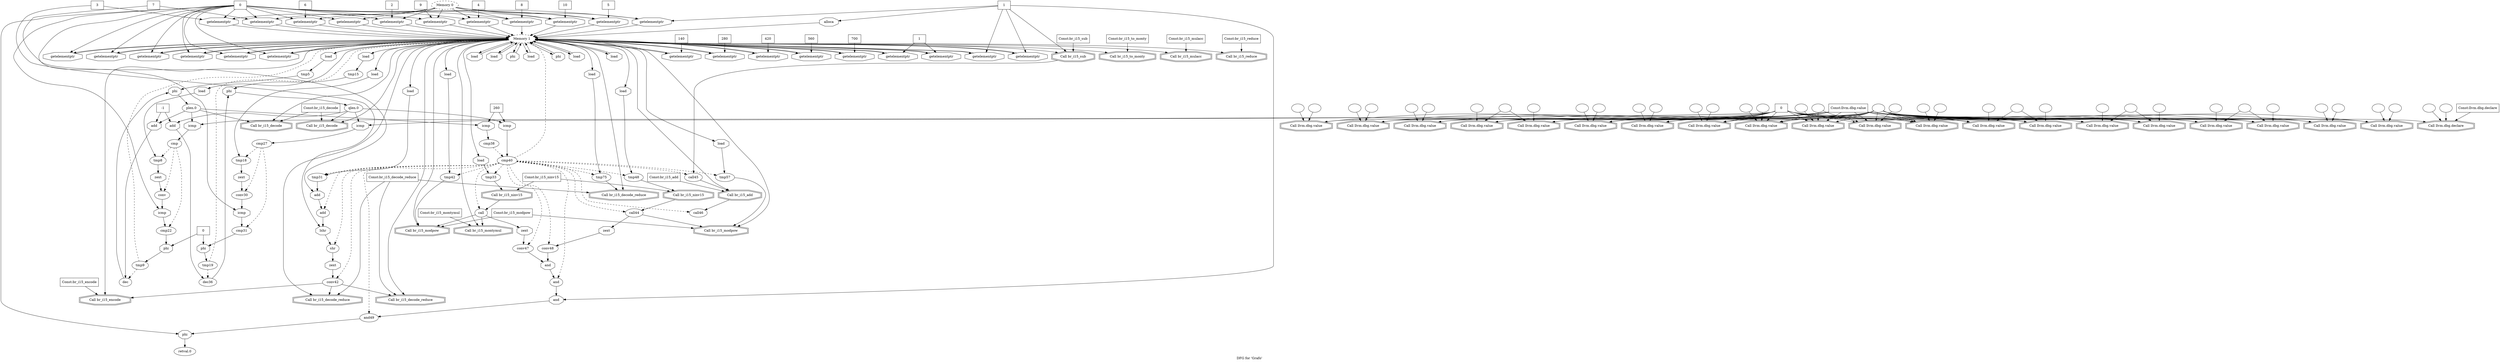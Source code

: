 digraph "DFG for 'Grafo'  "{
label="DFG for 'Grafo' ";
node_0[shape=ellipse,style=dashed,label="Memory 1"]
node_16[shape=octagon,style=solid,label="getelementptr"]
"node_0"->"node_16"
node_21[shape=octagon,style=solid,label="getelementptr"]
"node_0"->"node_21"
node_22[shape=octagon,style=solid,label="getelementptr"]
"node_0"->"node_22"
node_27[shape=octagon,style=solid,label="getelementptr"]
"node_0"->"node_27"
node_28[shape=octagon,style=solid,label="getelementptr"]
"node_0"->"node_28"
node_33[shape=octagon,style=solid,label="getelementptr"]
"node_0"->"node_33"
node_34[shape=octagon,style=solid,label="getelementptr"]
"node_0"->"node_34"
node_39[shape=octagon,style=solid,label="getelementptr"]
"node_0"->"node_39"
node_40[shape=octagon,style=solid,label="getelementptr"]
"node_0"->"node_40"
node_45[shape=octagon,style=solid,label="getelementptr"]
"node_0"->"node_45"
node_46[shape=octagon,style=solid,label="getelementptr"]
"node_0"->"node_46"
node_55[shape=octagon,style=solid,label="load"]
"node_0"->"node_55"
node_90[shape=octagon,style=solid,label="load"]
"node_0"->"node_90"
node_62[shape=octagon,style=solid,label="load"]
"node_0"->"node_62"
node_66[shape=octagon,style=solid,label="phi"]
"node_0"->"node_66"
node_67[shape=octagon,style=solid,label="getelementptr"]
"node_0"->"node_67"
node_76[shape=octagon,style=solid,label="load"]
"node_0"->"node_76"
node_187[shape=doubleoctagon,style=solid,label="Call br_i15_to_monty"]
"node_0"->"node_187"
node_191[shape=octagon,style=solid,label="load"]
"node_0"->"node_191"
node_97[shape=octagon,style=solid,label="load"]
"node_0"->"node_97"
node_101[shape=octagon,style=solid,label="phi"]
"node_0"->"node_101"
node_102[shape=octagon,style=solid,label="getelementptr"]
"node_0"->"node_102"
node_199[shape=doubleoctagon,style=solid,label="Call br_i15_mulacc"]
"node_0"->"node_199"
node_201[shape=doubleoctagon,style=solid,label="Call br_i15_encode"]
"node_0"->"node_201"
node_110[shape=octagon,style=solid,label="load"]
"node_0"->"node_110"
node_126[shape=doubleoctagon,style=solid,label="Call br_i15_decode"]
"node_0"->"node_126"
node_128[shape=doubleoctagon,style=solid,label="Call br_i15_decode"]
"node_0"->"node_128"
node_131[shape=octagon,style=solid,label="load"]
"node_0"->"node_131"
node_142[shape=octagon,style=solid,label="getelementptr"]
"node_0"->"node_142"
node_145[shape=octagon,style=solid,label="load"]
"node_0"->"node_145"
node_152[shape=doubleoctagon,style=solid,label="Call br_i15_decode_reduce"]
"node_0"->"node_152"
node_156[shape=octagon,style=solid,label="load"]
"node_0"->"node_156"
node_160[shape=octagon,style=solid,label="load"]
"node_0"->"node_160"
node_161[shape=doubleoctagon,style=solid,label="Call br_i15_modpow"]
"node_0"->"node_161"
node_163[shape=octagon,style=solid,label="getelementptr"]
"node_0"->"node_163"
node_165[shape=octagon,style=solid,label="load"]
"node_0"->"node_165"
node_171[shape=doubleoctagon,style=solid,label="Call br_i15_decode_reduce"]
"node_0"->"node_171"
node_173[shape=octagon,style=solid,label="load"]
"node_0"->"node_173"
node_177[shape=octagon,style=solid,label="load"]
"node_0"->"node_177"
node_178[shape=doubleoctagon,style=solid,label="Call br_i15_modpow"]
"node_0"->"node_178"
node_179[shape=doubleoctagon,style=solid,label="Call br_i15_reduce"]
"node_0"->"node_179"
node_182[shape=doubleoctagon,style=solid,label="Call br_i15_sub"]
"node_0"->"node_182"
node_185[shape=doubleoctagon,style=solid,label="Call br_i15_add"]
"node_0"->"node_185"
node_195[shape=octagon,style=solid,label="load"]
"node_0"->"node_195"
node_196[shape=doubleoctagon,style=solid,label="Call br_i15_decode_reduce"]
"node_0"->"node_196"
node_197[shape=doubleoctagon,style=solid,label="Call br_i15_montymul"]
"node_0"->"node_197"
node_1[shape=octagon,style=solid,label="alloca"]
"node_1"->"node_0"
node_2[shape=box,style=solid,label="1"]
"node_2"->"node_1"
node_53[shape=octagon,style=solid,label="getelementptr"]
"node_2"->"node_53"
"node_2"->"node_67"
"node_2"->"node_102"
"node_2"->"node_182"
node_210[shape=octagon,style=solid,label="and"]
"node_2"->"node_210"
node_105[shape=ellipse,style=solid,label="dec36"]
node_104[shape=octagon,style=solid,label="phi"]
"node_105"->"node_104"
node_106[shape=octagon,style=solid,label="add"]
"node_106"->"node_105"
node_3[shape=doubleoctagon,style=solid,label="Call llvm.dbg.value"]
node_4[shape=ellipse,style=solid,label=""]
"node_4"->"node_3"
node_5[shape=box,style=solid,label="0"]
"node_5"->"node_3"
node_18[shape=doubleoctagon,style=solid,label="Call llvm.dbg.value"]
"node_5"->"node_18"
node_24[shape=doubleoctagon,style=solid,label="Call llvm.dbg.value"]
"node_5"->"node_24"
node_30[shape=doubleoctagon,style=solid,label="Call llvm.dbg.value"]
"node_5"->"node_30"
node_36[shape=doubleoctagon,style=solid,label="Call llvm.dbg.value"]
"node_5"->"node_36"
node_42[shape=doubleoctagon,style=solid,label="Call llvm.dbg.value"]
"node_5"->"node_42"
node_48[shape=doubleoctagon,style=solid,label="Call llvm.dbg.value"]
"node_5"->"node_48"
node_51[shape=doubleoctagon,style=solid,label="Call llvm.dbg.value"]
"node_5"->"node_51"
node_56[shape=doubleoctagon,style=solid,label="Call llvm.dbg.value"]
"node_5"->"node_56"
node_9[shape=doubleoctagon,style=solid,label="Call llvm.dbg.value"]
"node_5"->"node_9"
node_91[shape=doubleoctagon,style=solid,label="Call llvm.dbg.value"]
"node_5"->"node_91"
node_63[shape=doubleoctagon,style=solid,label="Call llvm.dbg.value"]
"node_5"->"node_63"
node_74[shape=octagon,style=solid,label="icmp"]
"node_5"->"node_74"
node_84[shape=doubleoctagon,style=solid,label="Call llvm.dbg.value"]
"node_5"->"node_84"
node_86[shape=doubleoctagon,style=solid,label="Call llvm.dbg.value"]
"node_5"->"node_86"
node_98[shape=doubleoctagon,style=solid,label="Call llvm.dbg.value"]
"node_5"->"node_98"
node_108[shape=octagon,style=solid,label="icmp"]
"node_5"->"node_108"
node_117[shape=doubleoctagon,style=solid,label="Call llvm.dbg.value"]
"node_5"->"node_117"
node_119[shape=doubleoctagon,style=solid,label="Call llvm.dbg.value"]
"node_5"->"node_119"
node_139[shape=doubleoctagon,style=solid,label="Call llvm.dbg.value"]
"node_5"->"node_139"
node_149[shape=doubleoctagon,style=solid,label="Call llvm.dbg.value"]
"node_5"->"node_149"
node_168[shape=doubleoctagon,style=solid,label="Call llvm.dbg.value"]
"node_5"->"node_168"
node_12[shape=doubleoctagon,style=solid,label="Call llvm.dbg.declare"]
node_13[shape=ellipse,style=solid,label=""]
"node_13"->"node_12"
node_14[shape=ellipse,style=solid,label=""]
"node_14"->"node_12"
node_15[shape=box,style=solid,label="Const:llvm.dbg.declare"]
"node_15"->"node_12"
"node_16"->"node_0"
node_17[shape=box,style=solid,label="0"]
"node_17"->"node_16"
"node_17"->"node_21"
"node_17"->"node_27"
"node_17"->"node_33"
"node_17"->"node_39"
"node_17"->"node_45"
"node_17"->"node_53"
node_59[shape=octagon,style=solid,label="getelementptr"]
"node_17"->"node_59"
node_80[shape=octagon,style=solid,label="icmp"]
"node_17"->"node_80"
node_88[shape=octagon,style=solid,label="getelementptr"]
"node_17"->"node_88"
node_189[shape=octagon,style=solid,label="getelementptr"]
"node_17"->"node_189"
node_94[shape=octagon,style=solid,label="getelementptr"]
"node_17"->"node_94"
node_114[shape=octagon,style=solid,label="icmp"]
"node_17"->"node_114"
node_129[shape=octagon,style=solid,label="getelementptr"]
"node_17"->"node_129"
node_154[shape=octagon,style=solid,label="getelementptr"]
"node_17"->"node_154"
node_157[shape=octagon,style=solid,label="getelementptr"]
"node_17"->"node_157"
node_172[shape=octagon,style=solid,label="getelementptr"]
"node_17"->"node_172"
node_174[shape=octagon,style=solid,label="getelementptr"]
"node_17"->"node_174"
node_192[shape=octagon,style=solid,label="getelementptr"]
"node_17"->"node_192"
node_212[shape=octagon,style=solid,label="phi"]
"node_17"->"node_212"
node_19[shape=ellipse,style=solid,label=""]
"node_19"->"node_18"
node_20[shape=ellipse,style=solid,label=""]
"node_20"->"node_18"
"node_21"->"node_0"
"node_22"->"node_0"
node_23[shape=box,style=solid,label="140"]
"node_23"->"node_22"
node_25[shape=ellipse,style=solid,label=""]
"node_25"->"node_24"
node_26[shape=ellipse,style=solid,label=""]
"node_26"->"node_24"
"node_27"->"node_0"
"node_28"->"node_0"
node_29[shape=box,style=solid,label="280"]
"node_29"->"node_28"
node_31[shape=ellipse,style=solid,label=""]
"node_31"->"node_30"
node_32[shape=ellipse,style=solid,label=""]
"node_32"->"node_30"
"node_33"->"node_0"
"node_34"->"node_0"
node_35[shape=box,style=solid,label="420"]
"node_35"->"node_34"
node_37[shape=ellipse,style=solid,label=""]
"node_37"->"node_36"
"node_37"->"node_51"
node_38[shape=ellipse,style=solid,label=""]
"node_38"->"node_36"
"node_39"->"node_0"
"node_40"->"node_0"
node_41[shape=box,style=solid,label="560"]
"node_41"->"node_40"
node_43[shape=ellipse,style=solid,label=""]
"node_43"->"node_42"
node_44[shape=ellipse,style=solid,label=""]
"node_44"->"node_42"
"node_45"->"node_0"
"node_46"->"node_0"
node_47[shape=box,style=solid,label="700"]
"node_47"->"node_46"
node_49[shape=ellipse,style=solid,label=""]
"node_49"->"node_48"
node_50[shape=ellipse,style=solid,label=""]
"node_50"->"node_48"
node_52[shape=ellipse,style=solid,label=""]
"node_52"->"node_51"
"node_53"->"node_0"
node_54[shape=ellipse,style=dashed,label="Memory 0"]
"node_54"->"node_53"
"node_54"->"node_59"
"node_54"->"node_88"
"node_54"->"node_189"
"node_54"->"node_94"
"node_54"->"node_129"
"node_54"->"node_154"
"node_54"->"node_157"
"node_54"->"node_172"
"node_54"->"node_174"
"node_54"->"node_192"
"node_55"->"node_0"
node_57[shape=ellipse,style=solid,label=""]
"node_57"->"node_56"
node_10[shape=ellipse,style=solid,label=""]
"node_10"->"node_9"
node_11[shape=ellipse,style=solid,label=""]
"node_11"->"node_9"
"node_90"->"node_0"
node_92[shape=ellipse,style=solid,label=""]
"node_92"->"node_91"
node_6[shape=ellipse,style=solid,label=""]
"node_6"->"node_3"
node_7[shape=ellipse,style=solid,label=""]
"node_7"->"node_3"
"node_7"->"node_12"
"node_7"->"node_18"
"node_7"->"node_24"
"node_7"->"node_30"
"node_7"->"node_36"
"node_7"->"node_42"
"node_7"->"node_48"
"node_7"->"node_51"
"node_7"->"node_56"
"node_7"->"node_9"
"node_7"->"node_91"
"node_7"->"node_63"
"node_7"->"node_84"
"node_7"->"node_86"
"node_7"->"node_98"
"node_7"->"node_117"
"node_7"->"node_119"
"node_7"->"node_139"
"node_7"->"node_149"
"node_7"->"node_168"
node_8[shape=box,style=solid,label="Const:llvm.dbg.value"]
"node_8"->"node_3"
"node_8"->"node_18"
"node_8"->"node_24"
"node_8"->"node_30"
"node_8"->"node_36"
"node_8"->"node_42"
"node_8"->"node_48"
"node_8"->"node_51"
"node_8"->"node_56"
"node_8"->"node_9"
"node_8"->"node_91"
"node_8"->"node_63"
"node_8"->"node_84"
"node_8"->"node_86"
"node_8"->"node_98"
"node_8"->"node_117"
"node_8"->"node_119"
"node_8"->"node_139"
"node_8"->"node_149"
"node_8"->"node_168"
node_58[shape=ellipse,style=solid,label=""]
"node_58"->"node_56"
"node_58"->"node_84"
"node_59"->"node_0"
node_60[shape=box,style=solid,label="2"]
"node_60"->"node_59"
node_61[shape=ellipse,style=solid,label="tmp5"]
node_69[shape=octagon,style=solid,label="phi"]
"node_61"->"node_69"
"node_62"->"node_61"
node_64[shape=ellipse,style=solid,label=""]
"node_64"->"node_63"
node_65[shape=ellipse,style=solid,label=""]
"node_65"->"node_63"
"node_65"->"node_86"
"node_66"->"node_0"
"node_67"->"node_0"
node_68[shape=ellipse,style=solid,label="plen.0"]
node_71[shape=octagon,style=solid,label="add"]
"node_68"->"node_71"
"node_68"->"node_74"
node_122[shape=octagon,style=solid,label="icmp"]
"node_68"->"node_122"
"node_68"->"node_126"
"node_69"->"node_68"
node_70[shape=ellipse,style=solid,label="dec"]
"node_70"->"node_69"
"node_71"->"node_70"
node_72[shape=box,style=solid,label="-1"]
"node_72"->"node_106"
"node_72"->"node_71"
node_73[shape=ellipse,style=solid,label="cmp"]
node_75[shape=ellipse,style=solid,label="tmp8"]
"node_73"->"node_75" [style=dashed]
node_77[shape=ellipse,style=solid,label="conv"]
"node_73"->"node_77" [style=dashed]
node_79[shape=ellipse,style=solid,label="cmp22"]
"node_73"->"node_79" [style=dashed]
"node_74"->"node_73"
node_78[shape=octagon,style=solid,label="zext"]
"node_75"->"node_78"
"node_76"->"node_75"
"node_77"->"node_80"
"node_78"->"node_77"
node_82[shape=octagon,style=solid,label="phi"]
"node_79"->"node_82"
"node_80"->"node_79"
node_81[shape=ellipse,style=solid,label="tmp9"]
"node_81"->"node_0" [style=dashed]
"node_81"->"node_70" [style=dashed]
"node_82"->"node_81"
node_83[shape=box,style=solid,label="0"]
"node_83"->"node_82"
node_116[shape=octagon,style=solid,label="phi"]
"node_83"->"node_116"
node_85[shape=ellipse,style=solid,label=""]
"node_85"->"node_84"
node_87[shape=ellipse,style=solid,label=""]
"node_87"->"node_86"
"node_88"->"node_0"
node_89[shape=box,style=solid,label="3"]
"node_89"->"node_88"
node_136[shape=octagon,style=solid,label="lshr"]
"node_89"->"node_136"
node_188[shape=box,style=solid,label="Const:br_i15_to_monty"]
"node_188"->"node_187"
"node_189"->"node_0"
node_190[shape=box,style=solid,label="9"]
"node_190"->"node_189"
"node_191"->"node_0"
node_93[shape=ellipse,style=solid,label=""]
"node_93"->"node_91"
"node_93"->"node_117"
"node_94"->"node_0"
node_95[shape=box,style=solid,label="4"]
"node_95"->"node_94"
node_96[shape=ellipse,style=solid,label="tmp15"]
"node_96"->"node_104"
"node_97"->"node_96"
node_99[shape=ellipse,style=solid,label=""]
"node_99"->"node_98"
node_100[shape=ellipse,style=solid,label=""]
"node_100"->"node_98"
"node_100"->"node_119"
"node_101"->"node_0"
"node_102"->"node_0"
node_103[shape=ellipse,style=solid,label="qlen.0"]
"node_103"->"node_106"
"node_103"->"node_108"
node_125[shape=octagon,style=solid,label="icmp"]
"node_103"->"node_125"
"node_103"->"node_128"
"node_104"->"node_103"
node_198[shape=box,style=solid,label="Const:br_i15_montymul"]
"node_198"->"node_197"
node_200[shape=box,style=solid,label="Const:br_i15_mulacc"]
"node_200"->"node_199"
node_202[shape=box,style=solid,label="Const:br_i15_encode"]
"node_202"->"node_201"
node_107[shape=ellipse,style=solid,label="cmp27"]
node_109[shape=ellipse,style=solid,label="tmp18"]
"node_107"->"node_109" [style=dashed]
node_111[shape=ellipse,style=solid,label="conv30"]
"node_107"->"node_111" [style=dashed]
node_113[shape=ellipse,style=solid,label="cmp31"]
"node_107"->"node_113" [style=dashed]
"node_108"->"node_107"
node_112[shape=octagon,style=solid,label="zext"]
"node_109"->"node_112"
"node_110"->"node_109"
"node_111"->"node_114"
"node_112"->"node_111"
"node_113"->"node_116"
"node_114"->"node_113"
node_115[shape=ellipse,style=solid,label="tmp19"]
"node_115"->"node_0" [style=dashed]
"node_115"->"node_105" [style=dashed]
"node_116"->"node_115"
node_118[shape=ellipse,style=solid,label=""]
"node_118"->"node_117"
node_120[shape=ellipse,style=solid,label=""]
"node_120"->"node_119"
node_121[shape=ellipse,style=solid,label="cmp38"]
node_124[shape=ellipse,style=solid,label="cmp40"]
"node_121"->"node_124" [style=dashed]
"node_122"->"node_121"
node_123[shape=box,style=solid,label="260"]
"node_123"->"node_122"
"node_123"->"node_125"
"node_124"->"node_0" [style=dashed]
node_130[shape=ellipse,style=solid,label="tmp31"]
"node_124"->"node_130" [style=dashed]
node_132[shape=ellipse,style=solid,label="add"]
"node_124"->"node_132" [style=dashed]
node_135[shape=ellipse,style=solid,label="shr"]
"node_124"->"node_135" [style=dashed]
node_137[shape=ellipse,style=solid,label="conv42"]
"node_124"->"node_137" [style=dashed]
node_144[shape=ellipse,style=solid,label="tmp33"]
"node_124"->"node_144" [style=dashed]
node_146[shape=ellipse,style=solid,label="call"]
"node_124"->"node_146" [style=dashed]
node_159[shape=ellipse,style=solid,label="tmp42"]
"node_124"->"node_159" [style=dashed]
node_164[shape=ellipse,style=solid,label="tmp48"]
"node_124"->"node_164" [style=dashed]
node_166[shape=ellipse,style=solid,label="call44"]
"node_124"->"node_166" [style=dashed]
node_176[shape=ellipse,style=solid,label="tmp57"]
"node_124"->"node_176" [style=dashed]
node_181[shape=ellipse,style=solid,label="call45"]
"node_124"->"node_181" [style=dashed]
node_184[shape=ellipse,style=solid,label="call46"]
"node_124"->"node_184" [style=dashed]
node_194[shape=ellipse,style=solid,label="tmp75"]
"node_124"->"node_194" [style=dashed]
node_203[shape=ellipse,style=solid,label="conv47"]
"node_124"->"node_203" [style=dashed]
node_205[shape=ellipse,style=solid,label="conv48"]
"node_124"->"node_205" [style=dashed]
node_207[shape=ellipse,style=solid,label="and"]
"node_124"->"node_207" [style=dashed]
node_209[shape=ellipse,style=solid,label="and49"]
"node_124"->"node_209" [style=dashed]
"node_125"->"node_124"
node_127[shape=box,style=solid,label="Const:br_i15_decode"]
"node_127"->"node_126"
"node_127"->"node_128"
"node_129"->"node_0"
node_133[shape=octagon,style=solid,label="add"]
"node_130"->"node_133"
"node_131"->"node_130"
"node_132"->"node_136"
"node_133"->"node_132"
node_134[shape=box,style=solid,label="7"]
"node_134"->"node_133"
"node_134"->"node_172"
node_138[shape=octagon,style=solid,label="zext"]
"node_135"->"node_138"
"node_136"->"node_135"
"node_137"->"node_201"
"node_137"->"node_152"
"node_137"->"node_171"
"node_138"->"node_137"
node_140[shape=ellipse,style=solid,label=""]
"node_140"->"node_139"
node_141[shape=ellipse,style=solid,label=""]
"node_141"->"node_139"
"node_142"->"node_0"
node_143[shape=box,style=solid,label="1"]
"node_143"->"node_142"
"node_143"->"node_163"
node_147[shape=doubleoctagon,style=solid,label="Call br_i15_ninv15"]
"node_144"->"node_147"
"node_145"->"node_144"
"node_146"->"node_161"
"node_146"->"node_197"
node_204[shape=octagon,style=solid,label="zext"]
"node_146"->"node_204"
"node_147"->"node_146"
node_148[shape=box,style=solid,label="Const:br_i15_ninv15"]
"node_148"->"node_147"
node_167[shape=doubleoctagon,style=solid,label="Call br_i15_ninv15"]
"node_148"->"node_167"
node_150[shape=ellipse,style=solid,label=""]
"node_150"->"node_149"
node_151[shape=ellipse,style=solid,label=""]
"node_151"->"node_149"
node_153[shape=box,style=solid,label="Const:br_i15_decode_reduce"]
"node_153"->"node_152"
"node_153"->"node_171"
"node_153"->"node_196"
"node_154"->"node_0"
node_155[shape=box,style=solid,label="5"]
"node_155"->"node_154"
"node_156"->"node_0"
"node_157"->"node_0"
node_158[shape=box,style=solid,label="6"]
"node_158"->"node_157"
"node_159"->"node_161"
"node_160"->"node_159"
node_162[shape=box,style=solid,label="Const:br_i15_modpow"]
"node_162"->"node_161"
"node_162"->"node_178"
"node_163"->"node_0"
"node_164"->"node_167"
"node_165"->"node_164"
"node_166"->"node_178"
node_206[shape=octagon,style=solid,label="zext"]
"node_166"->"node_206"
"node_167"->"node_166"
node_169[shape=ellipse,style=solid,label=""]
"node_169"->"node_168"
node_170[shape=ellipse,style=solid,label=""]
"node_170"->"node_168"
"node_172"->"node_0"
"node_173"->"node_0"
"node_174"->"node_0"
node_175[shape=box,style=solid,label="8"]
"node_175"->"node_174"
"node_176"->"node_178"
"node_177"->"node_176"
node_180[shape=box,style=solid,label="Const:br_i15_reduce"]
"node_180"->"node_179"
"node_181"->"node_185"
"node_182"->"node_181"
node_183[shape=box,style=solid,label="Const:br_i15_sub"]
"node_183"->"node_182"
"node_185"->"node_184"
node_186[shape=box,style=solid,label="Const:br_i15_add"]
"node_186"->"node_185"
"node_192"->"node_0"
node_193[shape=box,style=solid,label="10"]
"node_193"->"node_192"
"node_194"->"node_196"
"node_195"->"node_194"
node_208[shape=octagon,style=solid,label="and"]
"node_203"->"node_208"
"node_204"->"node_203"
"node_205"->"node_208"
"node_206"->"node_205"
"node_207"->"node_210"
"node_208"->"node_207"
"node_209"->"node_212"
"node_210"->"node_209"
node_211[shape=ellipse,style=solid,label="retval.0"]
"node_212"->"node_211"
}

